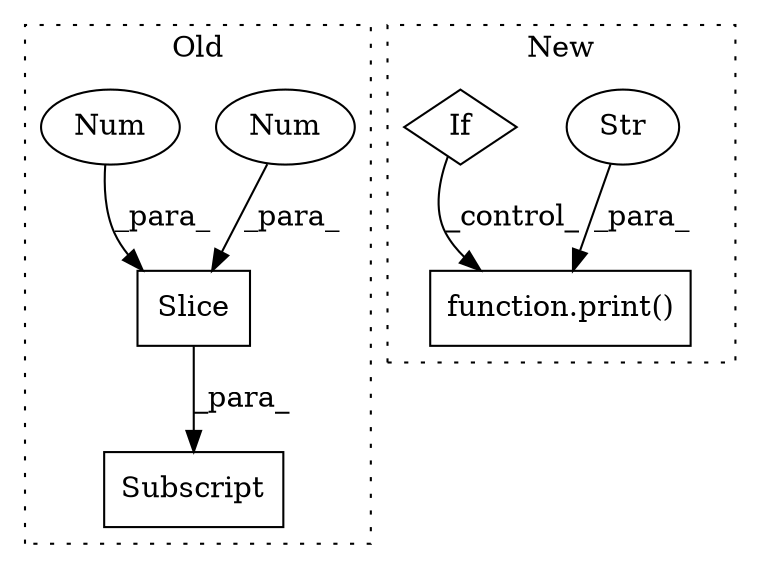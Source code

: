 digraph G {
subgraph cluster0 {
1 [label="Slice" a="80" s="52657" l="3" shape="box"];
3 [label="Num" a="76" s="52657" l="1" shape="ellipse"];
4 [label="Subscript" a="63" s="52645,0" l="16,0" shape="box"];
6 [label="Num" a="76" s="52659" l="1" shape="ellipse"];
label = "Old";
style="dotted";
}
subgraph cluster1 {
2 [label="function.print()" a="75" s="43370,43382" l="6,1" shape="box"];
5 [label="Str" a="66" s="43376" l="6" shape="ellipse"];
7 [label="If" a="96" s="43281" l="0" shape="diamond"];
label = "New";
style="dotted";
}
1 -> 4 [label="_para_"];
3 -> 1 [label="_para_"];
5 -> 2 [label="_para_"];
6 -> 1 [label="_para_"];
7 -> 2 [label="_control_"];
}